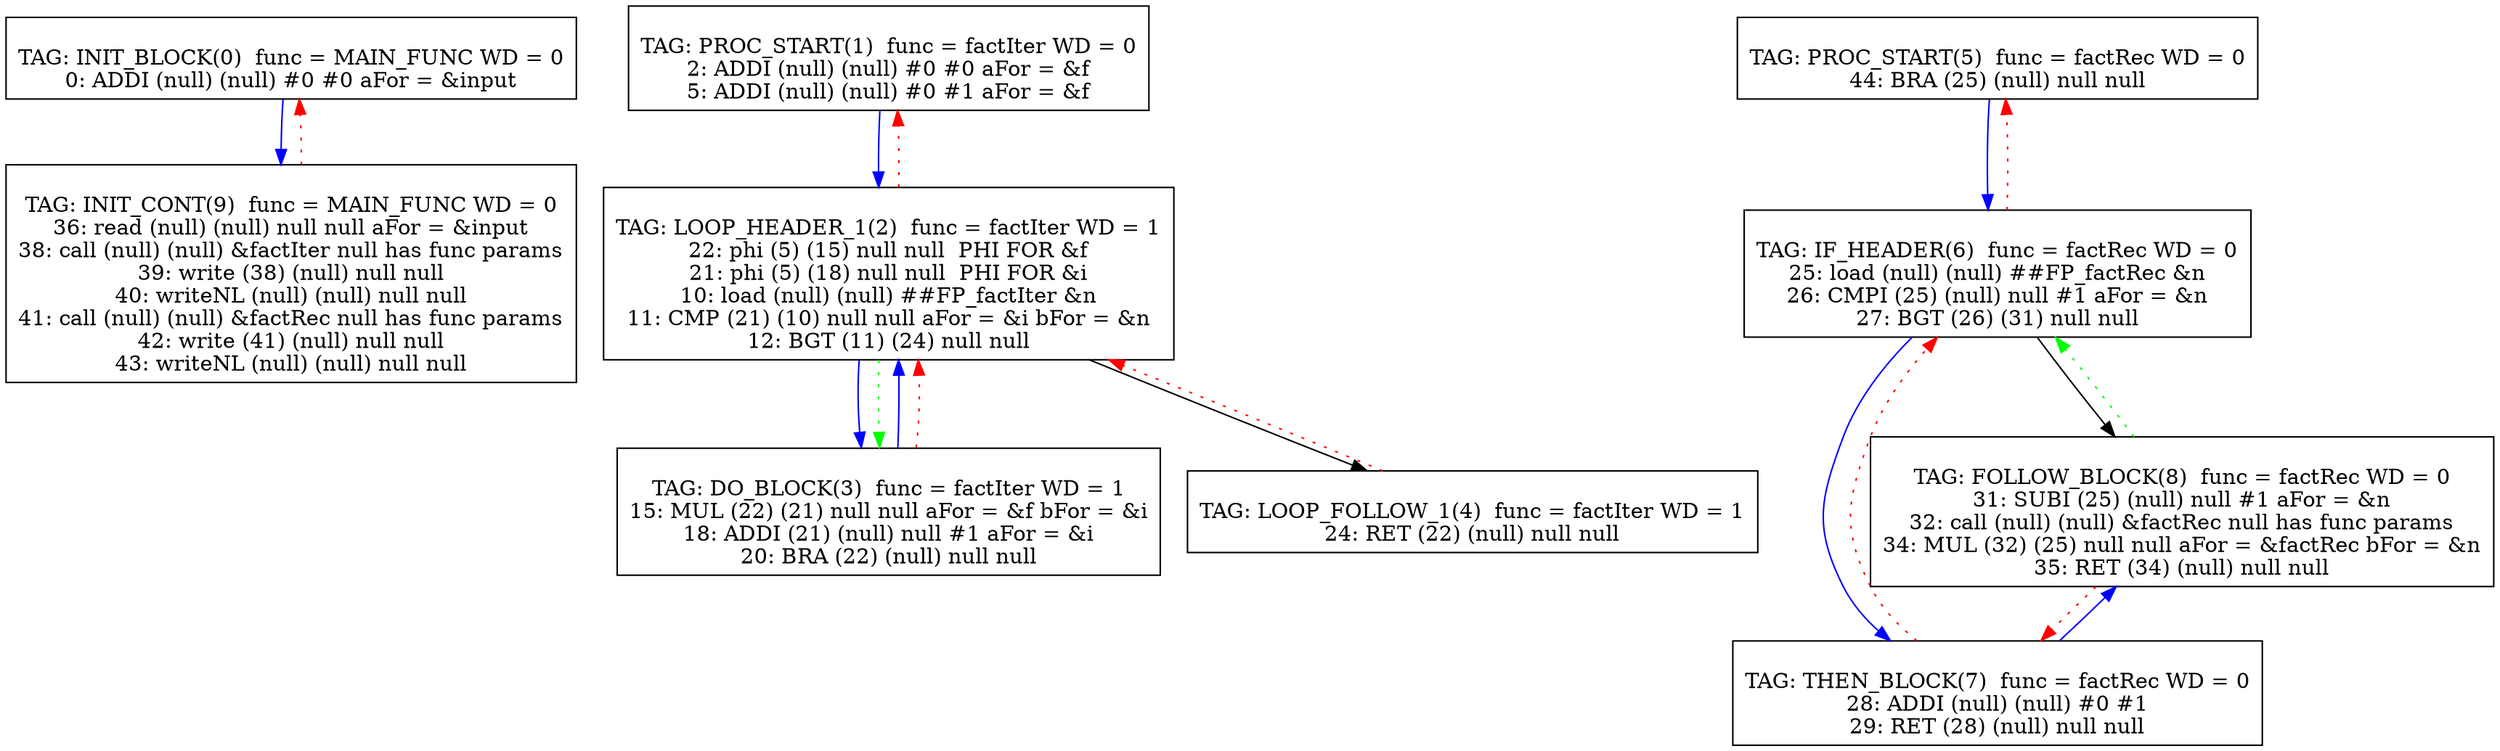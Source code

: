 digraph {
0[label="
TAG: INIT_BLOCK(0)  func = MAIN_FUNC WD = 0
0: ADDI (null) (null) #0 #0 aFor = &input
"];
0[shape=box];
0 -> 9[color=blue]
1[label="
TAG: PROC_START(1)  func = factIter WD = 0
2: ADDI (null) (null) #0 #0 aFor = &f
5: ADDI (null) (null) #0 #1 aFor = &f
"];
1[shape=box];
1 -> 2[color=blue]
2[label="
TAG: LOOP_HEADER_1(2)  func = factIter WD = 1
22: phi (5) (15) null null  PHI FOR &f
21: phi (5) (18) null null  PHI FOR &i
10: load (null) (null) ##FP_factIter &n
11: CMP (21) (10) null null aFor = &i bFor = &n
12: BGT (11) (24) null null
"];
2[shape=box];
2 -> 3[color=blue]
2 -> 4[color=black]
2 -> 1[color=red][style=dotted]
2 -> 3[color=green][style=dotted]
3[label="
TAG: DO_BLOCK(3)  func = factIter WD = 1
15: MUL (22) (21) null null aFor = &f bFor = &i
18: ADDI (21) (null) null #1 aFor = &i
20: BRA (22) (null) null null
"];
3[shape=box];
3 -> 2[color=blue]
3 -> 2[color=red][style=dotted]
4[label="
TAG: LOOP_FOLLOW_1(4)  func = factIter WD = 1
24: RET (22) (null) null null
"];
4[shape=box];
4 -> 2[color=red][style=dotted]
5[label="
TAG: PROC_START(5)  func = factRec WD = 0
44: BRA (25) (null) null null
"];
5[shape=box];
5 -> 6[color=blue]
6[label="
TAG: IF_HEADER(6)  func = factRec WD = 0
25: load (null) (null) ##FP_factRec &n
26: CMPI (25) (null) null #1 aFor = &n
27: BGT (26) (31) null null
"];
6[shape=box];
6 -> 7[color=blue]
6 -> 8[color=black]
6 -> 5[color=red][style=dotted]
7[label="
TAG: THEN_BLOCK(7)  func = factRec WD = 0
28: ADDI (null) (null) #0 #1
29: RET (28) (null) null null
"];
7[shape=box];
7 -> 8[color=blue]
7 -> 6[color=red][style=dotted]
8[label="
TAG: FOLLOW_BLOCK(8)  func = factRec WD = 0
31: SUBI (25) (null) null #1 aFor = &n
32: call (null) (null) &factRec null has func params
34: MUL (32) (25) null null aFor = &factRec bFor = &n
35: RET (34) (null) null null
"];
8[shape=box];
8 -> 7[color=red][style=dotted]
8 -> 6[color=green][style=dotted]
9[label="
TAG: INIT_CONT(9)  func = MAIN_FUNC WD = 0
36: read (null) (null) null null aFor = &input
38: call (null) (null) &factIter null has func params
39: write (38) (null) null null
40: writeNL (null) (null) null null
41: call (null) (null) &factRec null has func params
42: write (41) (null) null null
43: writeNL (null) (null) null null
"];
9[shape=box];
9 -> 0[color=red][style=dotted]
}